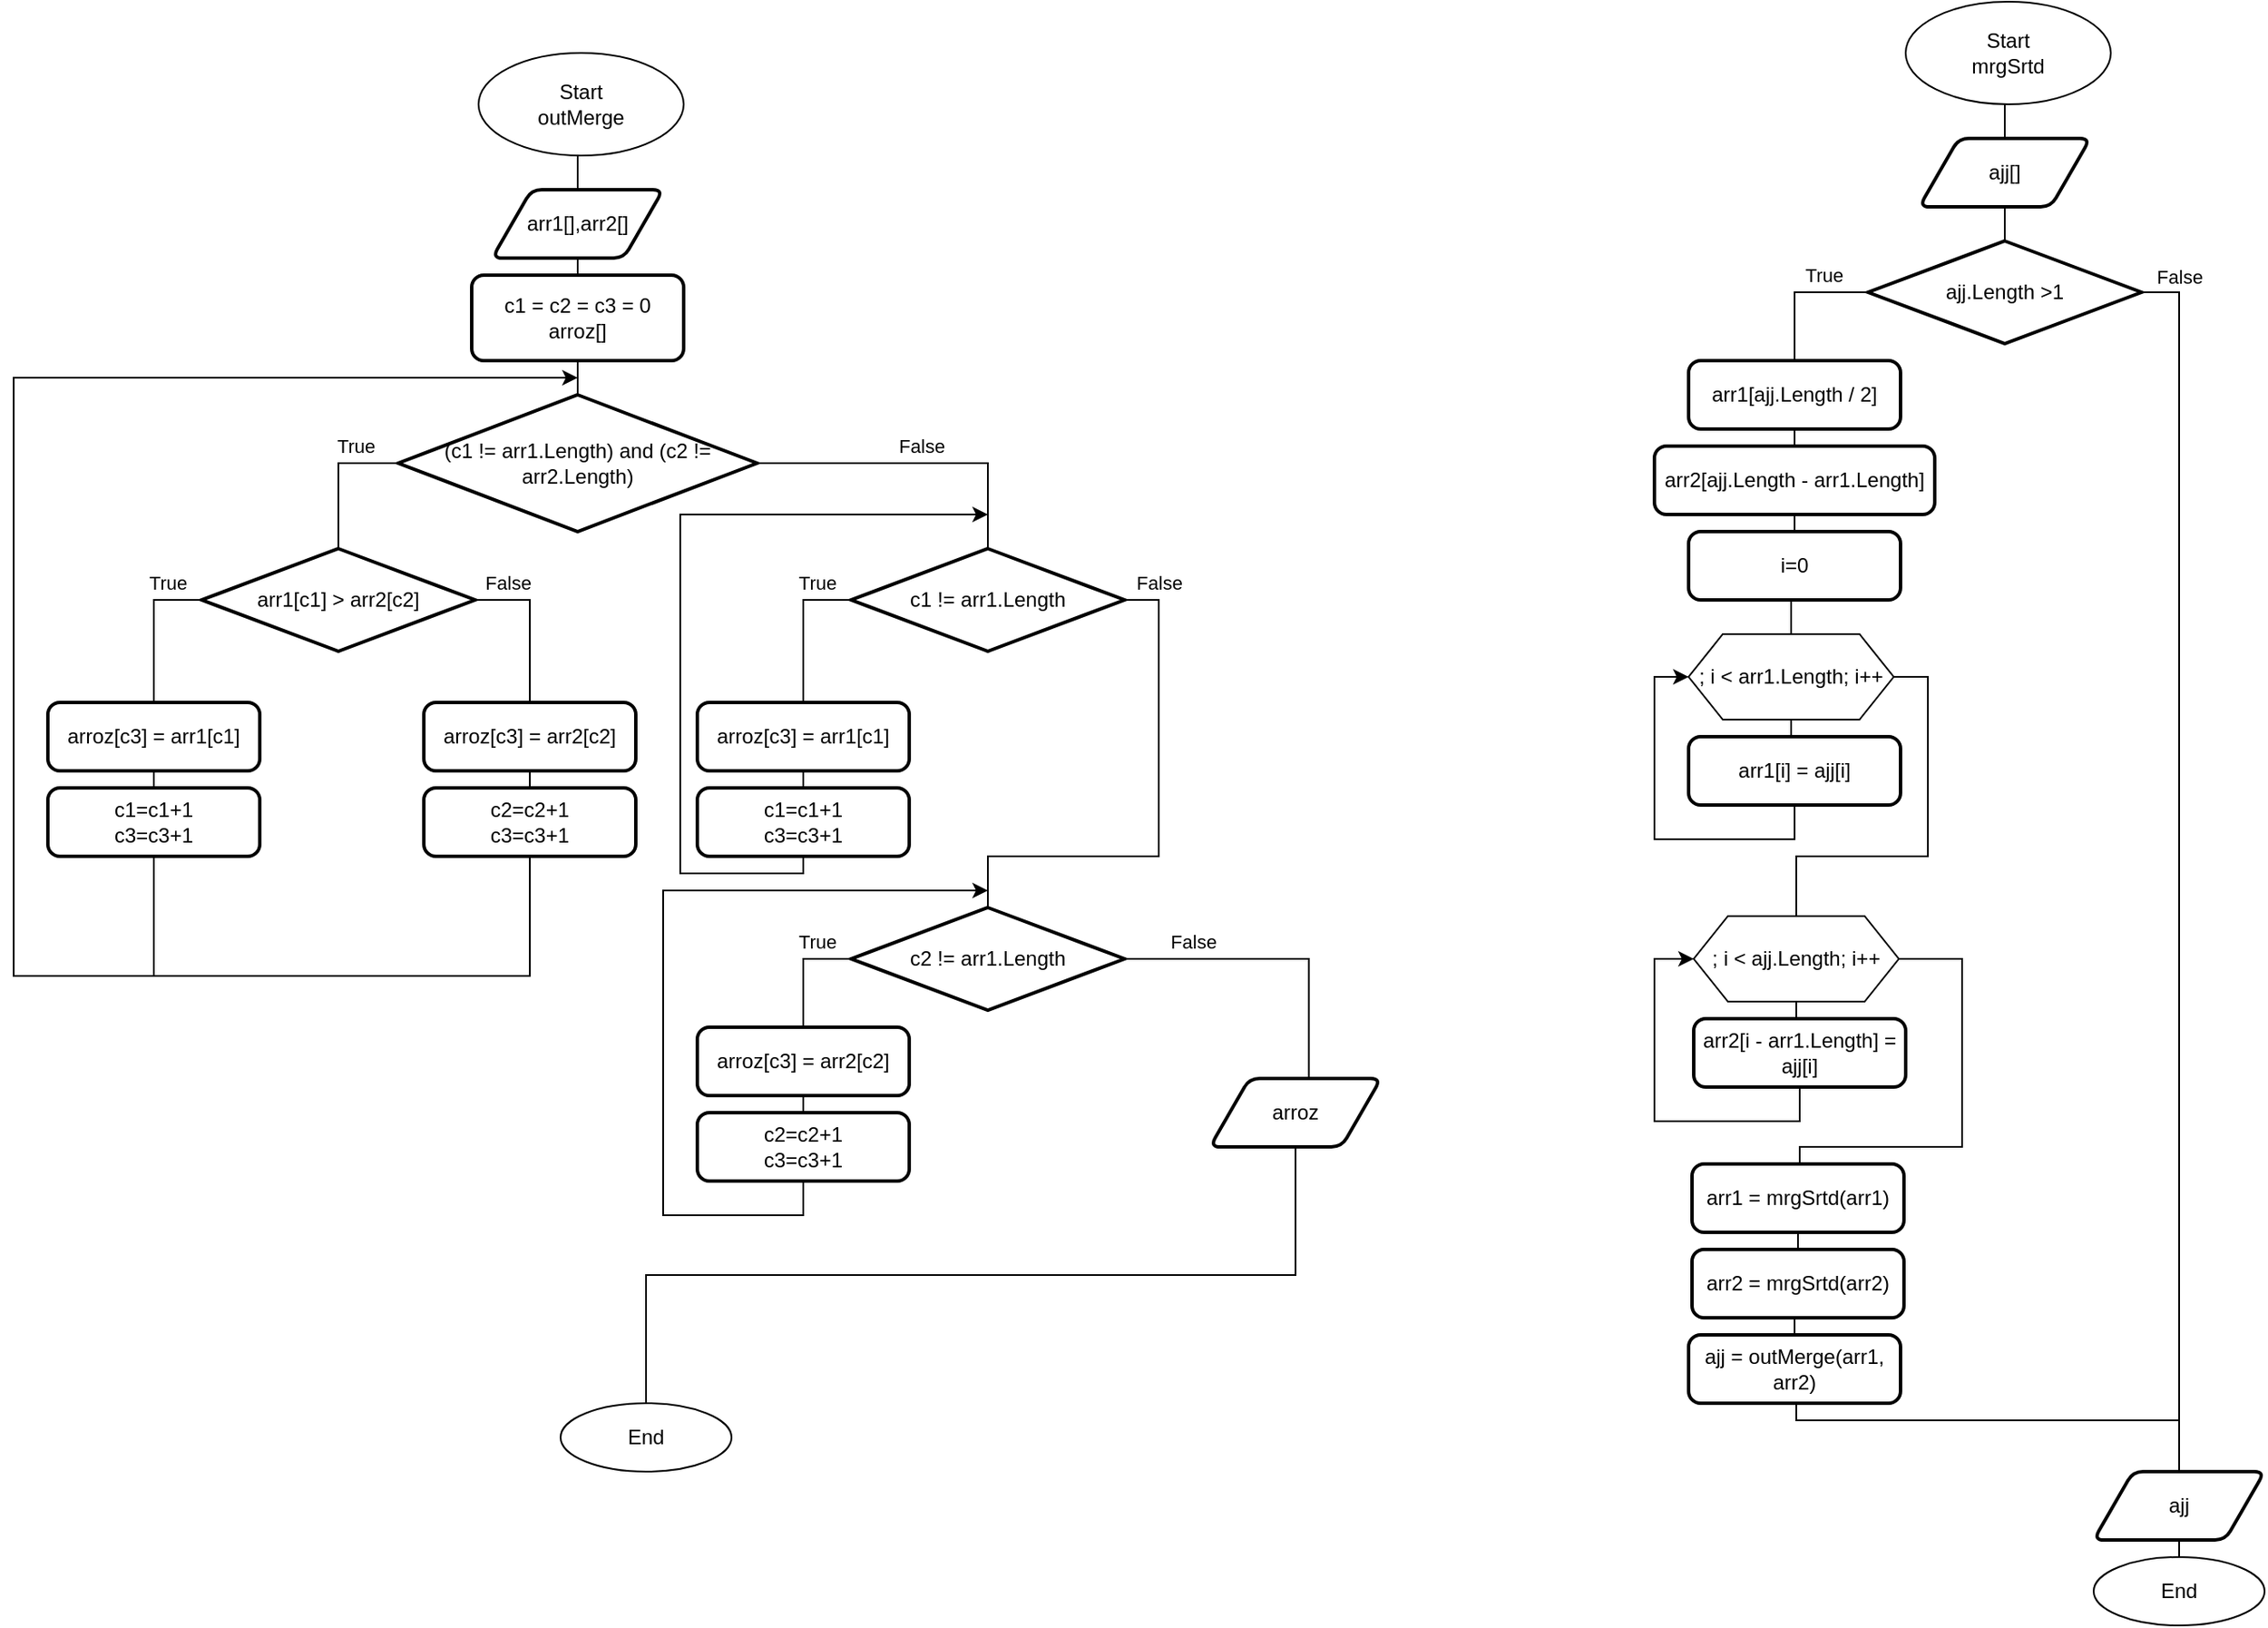 <mxfile version="15.3.8" type="device"><diagram id="q59HEwCILP7siNf87Keu" name="Страница 1"><mxGraphModel dx="3387" dy="1480" grid="1" gridSize="10" guides="1" tooltips="1" connect="1" arrows="1" fold="1" page="1" pageScale="1" pageWidth="827" pageHeight="1169" math="0" shadow="0"><root><mxCell id="0"/><mxCell id="1" parent="0"/><mxCell id="eIFrGS1jUOaholEjG2AX-3" style="edgeStyle=orthogonalEdgeStyle;rounded=0;orthogonalLoop=1;jettySize=auto;html=1;exitX=0.5;exitY=1;exitDx=0;exitDy=0;entryX=0.5;entryY=0;entryDx=0;entryDy=0;endArrow=none;endFill=0;" parent="1" source="eIFrGS1jUOaholEjG2AX-1" target="eIFrGS1jUOaholEjG2AX-2" edge="1"><mxGeometry relative="1" as="geometry"/></mxCell><mxCell id="eIFrGS1jUOaholEjG2AX-1" value="Start&lt;br&gt;outMerge" style="ellipse;whiteSpace=wrap;html=1;" parent="1" vertex="1"><mxGeometry x="212" y="150" width="120" height="60" as="geometry"/></mxCell><mxCell id="eIFrGS1jUOaholEjG2AX-5" style="edgeStyle=orthogonalEdgeStyle;rounded=0;orthogonalLoop=1;jettySize=auto;html=1;exitX=0.5;exitY=1;exitDx=0;exitDy=0;endArrow=none;endFill=0;" parent="1" source="eIFrGS1jUOaholEjG2AX-2" target="eIFrGS1jUOaholEjG2AX-4" edge="1"><mxGeometry relative="1" as="geometry"/></mxCell><mxCell id="eIFrGS1jUOaholEjG2AX-2" value="arr1[],arr2[]" style="shape=parallelogram;html=1;strokeWidth=2;perimeter=parallelogramPerimeter;whiteSpace=wrap;rounded=1;arcSize=12;size=0.23;" parent="1" vertex="1"><mxGeometry x="220" y="230" width="100" height="40" as="geometry"/></mxCell><mxCell id="eIFrGS1jUOaholEjG2AX-7" style="edgeStyle=orthogonalEdgeStyle;rounded=0;orthogonalLoop=1;jettySize=auto;html=1;exitX=0.5;exitY=1;exitDx=0;exitDy=0;entryX=0.5;entryY=0;entryDx=0;entryDy=0;entryPerimeter=0;endArrow=none;endFill=0;" parent="1" source="eIFrGS1jUOaholEjG2AX-4" target="eIFrGS1jUOaholEjG2AX-6" edge="1"><mxGeometry relative="1" as="geometry"/></mxCell><mxCell id="eIFrGS1jUOaholEjG2AX-4" value="c1 = c2 = c3 = 0&lt;br&gt;arroz[]" style="rounded=1;whiteSpace=wrap;html=1;absoluteArcSize=1;arcSize=14;strokeWidth=2;" parent="1" vertex="1"><mxGeometry x="208" y="280" width="124" height="50" as="geometry"/></mxCell><mxCell id="eIFrGS1jUOaholEjG2AX-10" value="True" style="edgeStyle=orthogonalEdgeStyle;rounded=0;orthogonalLoop=1;jettySize=auto;html=1;exitX=0;exitY=0.5;exitDx=0;exitDy=0;exitPerimeter=0;entryX=0.5;entryY=0;entryDx=0;entryDy=0;entryPerimeter=0;endArrow=none;endFill=0;" parent="1" source="eIFrGS1jUOaholEjG2AX-6" target="eIFrGS1jUOaholEjG2AX-8" edge="1"><mxGeometry x="-0.412" y="-10" relative="1" as="geometry"><mxPoint as="offset"/></mxGeometry></mxCell><mxCell id="eIFrGS1jUOaholEjG2AX-22" value="False" style="edgeStyle=orthogonalEdgeStyle;rounded=0;orthogonalLoop=1;jettySize=auto;html=1;entryX=0.5;entryY=0;entryDx=0;entryDy=0;entryPerimeter=0;endArrow=none;endFill=0;" parent="1" source="eIFrGS1jUOaholEjG2AX-6" target="eIFrGS1jUOaholEjG2AX-21" edge="1"><mxGeometry x="0.03" y="10" relative="1" as="geometry"><mxPoint as="offset"/></mxGeometry></mxCell><mxCell id="eIFrGS1jUOaholEjG2AX-6" value="(c1 != arr1.Length) and (c2 != arr2.Length)" style="strokeWidth=2;html=1;shape=mxgraph.flowchart.decision;whiteSpace=wrap;" parent="1" vertex="1"><mxGeometry x="165" y="350" width="210" height="80" as="geometry"/></mxCell><mxCell id="eIFrGS1jUOaholEjG2AX-11" value="True" style="edgeStyle=orthogonalEdgeStyle;rounded=0;orthogonalLoop=1;jettySize=auto;html=1;exitX=0;exitY=0.5;exitDx=0;exitDy=0;exitPerimeter=0;entryX=0.5;entryY=0;entryDx=0;entryDy=0;endArrow=none;endFill=0;" parent="1" source="eIFrGS1jUOaholEjG2AX-8" target="eIFrGS1jUOaholEjG2AX-9" edge="1"><mxGeometry x="-0.545" y="-10" relative="1" as="geometry"><mxPoint as="offset"/></mxGeometry></mxCell><mxCell id="eIFrGS1jUOaholEjG2AX-17" value="False" style="edgeStyle=orthogonalEdgeStyle;rounded=0;orthogonalLoop=1;jettySize=auto;html=1;exitX=1;exitY=0.5;exitDx=0;exitDy=0;exitPerimeter=0;entryX=0.5;entryY=0;entryDx=0;entryDy=0;endArrow=none;endFill=0;" parent="1" source="eIFrGS1jUOaholEjG2AX-8" target="eIFrGS1jUOaholEjG2AX-15" edge="1"><mxGeometry x="-0.59" y="10" relative="1" as="geometry"><mxPoint as="offset"/></mxGeometry></mxCell><mxCell id="eIFrGS1jUOaholEjG2AX-8" value="arr1[c1] &gt; arr2[c2]" style="strokeWidth=2;html=1;shape=mxgraph.flowchart.decision;whiteSpace=wrap;" parent="1" vertex="1"><mxGeometry x="50" y="440" width="160" height="60" as="geometry"/></mxCell><mxCell id="eIFrGS1jUOaholEjG2AX-13" style="edgeStyle=orthogonalEdgeStyle;rounded=0;orthogonalLoop=1;jettySize=auto;html=1;exitX=0.5;exitY=1;exitDx=0;exitDy=0;entryX=0.5;entryY=0;entryDx=0;entryDy=0;endArrow=none;endFill=0;" parent="1" source="eIFrGS1jUOaholEjG2AX-9" target="eIFrGS1jUOaholEjG2AX-12" edge="1"><mxGeometry relative="1" as="geometry"/></mxCell><mxCell id="eIFrGS1jUOaholEjG2AX-9" value="arroz[c3] = arr1[c1]" style="rounded=1;whiteSpace=wrap;html=1;absoluteArcSize=1;arcSize=14;strokeWidth=2;" parent="1" vertex="1"><mxGeometry x="-40" y="530" width="124" height="40" as="geometry"/></mxCell><mxCell id="eIFrGS1jUOaholEjG2AX-19" style="edgeStyle=orthogonalEdgeStyle;rounded=0;orthogonalLoop=1;jettySize=auto;html=1;endArrow=none;endFill=0;" parent="1" source="eIFrGS1jUOaholEjG2AX-12" edge="1"><mxGeometry relative="1" as="geometry"><mxPoint x="22" y="690" as="targetPoint"/></mxGeometry></mxCell><mxCell id="eIFrGS1jUOaholEjG2AX-12" value="c1=с1+1&lt;br&gt;c3=с3+1" style="rounded=1;whiteSpace=wrap;html=1;absoluteArcSize=1;arcSize=14;strokeWidth=2;" parent="1" vertex="1"><mxGeometry x="-40" y="580" width="124" height="40" as="geometry"/></mxCell><mxCell id="eIFrGS1jUOaholEjG2AX-14" style="edgeStyle=orthogonalEdgeStyle;rounded=0;orthogonalLoop=1;jettySize=auto;html=1;exitX=0.5;exitY=1;exitDx=0;exitDy=0;entryX=0.5;entryY=0;entryDx=0;entryDy=0;endArrow=none;endFill=0;" parent="1" source="eIFrGS1jUOaholEjG2AX-15" target="eIFrGS1jUOaholEjG2AX-16" edge="1"><mxGeometry relative="1" as="geometry"/></mxCell><mxCell id="eIFrGS1jUOaholEjG2AX-15" value="arroz[c3] = arr2[c2]" style="rounded=1;whiteSpace=wrap;html=1;absoluteArcSize=1;arcSize=14;strokeWidth=2;" parent="1" vertex="1"><mxGeometry x="180" y="530" width="124" height="40" as="geometry"/></mxCell><mxCell id="eIFrGS1jUOaholEjG2AX-18" style="edgeStyle=orthogonalEdgeStyle;rounded=0;orthogonalLoop=1;jettySize=auto;html=1;endArrow=classic;endFill=1;" parent="1" source="eIFrGS1jUOaholEjG2AX-16" edge="1"><mxGeometry relative="1" as="geometry"><mxPoint x="270" y="340" as="targetPoint"/><Array as="points"><mxPoint x="242" y="690"/><mxPoint x="-60" y="690"/><mxPoint x="-60" y="340"/></Array></mxGeometry></mxCell><mxCell id="eIFrGS1jUOaholEjG2AX-16" value="c2=с2+1&lt;br&gt;c3=с3+1" style="rounded=1;whiteSpace=wrap;html=1;absoluteArcSize=1;arcSize=14;strokeWidth=2;" parent="1" vertex="1"><mxGeometry x="180" y="580" width="124" height="40" as="geometry"/></mxCell><mxCell id="eIFrGS1jUOaholEjG2AX-27" value="True" style="edgeStyle=orthogonalEdgeStyle;rounded=0;orthogonalLoop=1;jettySize=auto;html=1;entryX=0.5;entryY=0;entryDx=0;entryDy=0;endArrow=none;endFill=0;" parent="1" source="eIFrGS1jUOaholEjG2AX-21" target="eIFrGS1jUOaholEjG2AX-25" edge="1"><mxGeometry x="-0.545" y="-10" relative="1" as="geometry"><Array as="points"><mxPoint x="402" y="470"/></Array><mxPoint as="offset"/></mxGeometry></mxCell><mxCell id="eIFrGS1jUOaholEjG2AX-34" value="False" style="edgeStyle=orthogonalEdgeStyle;rounded=0;orthogonalLoop=1;jettySize=auto;html=1;entryX=0.5;entryY=0;entryDx=0;entryDy=0;entryPerimeter=0;endArrow=none;endFill=0;" parent="1" source="eIFrGS1jUOaholEjG2AX-21" target="eIFrGS1jUOaholEjG2AX-33" edge="1"><mxGeometry x="-0.867" y="-10" relative="1" as="geometry"><Array as="points"><mxPoint x="610" y="470"/><mxPoint x="610" y="620"/><mxPoint x="510" y="620"/></Array><mxPoint x="10" y="-10" as="offset"/></mxGeometry></mxCell><mxCell id="eIFrGS1jUOaholEjG2AX-21" value="c1 != arr1.Length" style="strokeWidth=2;html=1;shape=mxgraph.flowchart.decision;whiteSpace=wrap;" parent="1" vertex="1"><mxGeometry x="430" y="440" width="160" height="60" as="geometry"/></mxCell><mxCell id="eIFrGS1jUOaholEjG2AX-24" style="edgeStyle=orthogonalEdgeStyle;rounded=0;orthogonalLoop=1;jettySize=auto;html=1;exitX=0.5;exitY=1;exitDx=0;exitDy=0;entryX=0.5;entryY=0;entryDx=0;entryDy=0;endArrow=none;endFill=0;" parent="1" source="eIFrGS1jUOaholEjG2AX-25" target="eIFrGS1jUOaholEjG2AX-26" edge="1"><mxGeometry relative="1" as="geometry"/></mxCell><mxCell id="eIFrGS1jUOaholEjG2AX-25" value="arroz[c3] = arr1[c1]" style="rounded=1;whiteSpace=wrap;html=1;absoluteArcSize=1;arcSize=14;strokeWidth=2;" parent="1" vertex="1"><mxGeometry x="340" y="530" width="124" height="40" as="geometry"/></mxCell><mxCell id="eIFrGS1jUOaholEjG2AX-32" style="edgeStyle=orthogonalEdgeStyle;rounded=0;orthogonalLoop=1;jettySize=auto;html=1;endArrow=classic;endFill=1;" parent="1" source="eIFrGS1jUOaholEjG2AX-26" edge="1"><mxGeometry relative="1" as="geometry"><mxPoint x="510" y="420" as="targetPoint"/><Array as="points"><mxPoint x="402" y="630"/><mxPoint x="330" y="630"/><mxPoint x="330" y="420"/></Array></mxGeometry></mxCell><mxCell id="eIFrGS1jUOaholEjG2AX-26" value="c1=с1+1&lt;br&gt;c3=с3+1" style="rounded=1;whiteSpace=wrap;html=1;absoluteArcSize=1;arcSize=14;strokeWidth=2;" parent="1" vertex="1"><mxGeometry x="340" y="580" width="124" height="40" as="geometry"/></mxCell><mxCell id="eIFrGS1jUOaholEjG2AX-38" value="True" style="edgeStyle=orthogonalEdgeStyle;rounded=0;orthogonalLoop=1;jettySize=auto;html=1;exitX=0;exitY=0.5;exitDx=0;exitDy=0;exitPerimeter=0;entryX=0.5;entryY=0;entryDx=0;entryDy=0;endArrow=none;endFill=0;" parent="1" source="eIFrGS1jUOaholEjG2AX-33" target="eIFrGS1jUOaholEjG2AX-36" edge="1"><mxGeometry x="-0.412" y="-10" relative="1" as="geometry"><mxPoint as="offset"/></mxGeometry></mxCell><mxCell id="eIFrGS1jUOaholEjG2AX-41" value="False" style="edgeStyle=orthogonalEdgeStyle;rounded=0;orthogonalLoop=1;jettySize=auto;html=1;entryX=0.578;entryY=0.035;entryDx=0;entryDy=0;entryPerimeter=0;endArrow=none;endFill=0;" parent="1" source="eIFrGS1jUOaholEjG2AX-33" target="eIFrGS1jUOaholEjG2AX-40" edge="1"><mxGeometry x="-0.554" y="10" relative="1" as="geometry"><mxPoint as="offset"/></mxGeometry></mxCell><mxCell id="eIFrGS1jUOaholEjG2AX-33" value="c2 != arr1.Length" style="strokeWidth=2;html=1;shape=mxgraph.flowchart.decision;whiteSpace=wrap;" parent="1" vertex="1"><mxGeometry x="430" y="650" width="160" height="60" as="geometry"/></mxCell><mxCell id="eIFrGS1jUOaholEjG2AX-35" style="edgeStyle=orthogonalEdgeStyle;rounded=0;orthogonalLoop=1;jettySize=auto;html=1;exitX=0.5;exitY=1;exitDx=0;exitDy=0;entryX=0.5;entryY=0;entryDx=0;entryDy=0;endArrow=none;endFill=0;" parent="1" source="eIFrGS1jUOaholEjG2AX-36" target="eIFrGS1jUOaholEjG2AX-37" edge="1"><mxGeometry relative="1" as="geometry"/></mxCell><mxCell id="eIFrGS1jUOaholEjG2AX-36" value="arroz[c3] = arr2[c2]" style="rounded=1;whiteSpace=wrap;html=1;absoluteArcSize=1;arcSize=14;strokeWidth=2;" parent="1" vertex="1"><mxGeometry x="340" y="720" width="124" height="40" as="geometry"/></mxCell><mxCell id="eIFrGS1jUOaholEjG2AX-39" style="edgeStyle=orthogonalEdgeStyle;rounded=0;orthogonalLoop=1;jettySize=auto;html=1;endArrow=classic;endFill=1;" parent="1" source="eIFrGS1jUOaholEjG2AX-37" edge="1"><mxGeometry relative="1" as="geometry"><mxPoint x="510" y="640" as="targetPoint"/><Array as="points"><mxPoint x="402" y="830"/><mxPoint x="320" y="830"/><mxPoint x="320" y="640"/></Array></mxGeometry></mxCell><mxCell id="eIFrGS1jUOaholEjG2AX-37" value="c2=с2+1&lt;br&gt;c3=с3+1" style="rounded=1;whiteSpace=wrap;html=1;absoluteArcSize=1;arcSize=14;strokeWidth=2;" parent="1" vertex="1"><mxGeometry x="340" y="770" width="124" height="40" as="geometry"/></mxCell><mxCell id="eIFrGS1jUOaholEjG2AX-43" style="edgeStyle=orthogonalEdgeStyle;rounded=0;orthogonalLoop=1;jettySize=auto;html=1;exitX=0.5;exitY=1;exitDx=0;exitDy=0;entryX=0.5;entryY=0;entryDx=0;entryDy=0;endArrow=none;endFill=0;" parent="1" source="eIFrGS1jUOaholEjG2AX-40" target="eIFrGS1jUOaholEjG2AX-42" edge="1"><mxGeometry relative="1" as="geometry"/></mxCell><mxCell id="eIFrGS1jUOaholEjG2AX-40" value="arroz" style="shape=parallelogram;html=1;strokeWidth=2;perimeter=parallelogramPerimeter;whiteSpace=wrap;rounded=1;arcSize=12;size=0.23;" parent="1" vertex="1"><mxGeometry x="640" y="750" width="100" height="40" as="geometry"/></mxCell><mxCell id="eIFrGS1jUOaholEjG2AX-42" value="End" style="ellipse;whiteSpace=wrap;html=1;" parent="1" vertex="1"><mxGeometry x="260" y="940" width="100" height="40" as="geometry"/></mxCell><mxCell id="eIFrGS1jUOaholEjG2AX-46" style="edgeStyle=orthogonalEdgeStyle;rounded=0;orthogonalLoop=1;jettySize=auto;html=1;exitX=0.5;exitY=1;exitDx=0;exitDy=0;entryX=0.5;entryY=0;entryDx=0;entryDy=0;endArrow=none;endFill=0;" parent="1" source="eIFrGS1jUOaholEjG2AX-44" target="eIFrGS1jUOaholEjG2AX-45" edge="1"><mxGeometry relative="1" as="geometry"/></mxCell><mxCell id="eIFrGS1jUOaholEjG2AX-44" value="Start&lt;br&gt;mrgSrtd" style="ellipse;whiteSpace=wrap;html=1;" parent="1" vertex="1"><mxGeometry x="1047" y="120" width="120" height="60" as="geometry"/></mxCell><mxCell id="eIFrGS1jUOaholEjG2AX-48" style="edgeStyle=orthogonalEdgeStyle;rounded=0;orthogonalLoop=1;jettySize=auto;html=1;exitX=0.5;exitY=1;exitDx=0;exitDy=0;endArrow=none;endFill=0;" parent="1" source="eIFrGS1jUOaholEjG2AX-45" target="eIFrGS1jUOaholEjG2AX-47" edge="1"><mxGeometry relative="1" as="geometry"/></mxCell><mxCell id="eIFrGS1jUOaholEjG2AX-45" value="ajj[]" style="shape=parallelogram;html=1;strokeWidth=2;perimeter=parallelogramPerimeter;whiteSpace=wrap;rounded=1;arcSize=12;size=0.23;" parent="1" vertex="1"><mxGeometry x="1055" y="200" width="100" height="40" as="geometry"/></mxCell><mxCell id="eIFrGS1jUOaholEjG2AX-52" value="True" style="edgeStyle=orthogonalEdgeStyle;rounded=0;orthogonalLoop=1;jettySize=auto;html=1;exitX=0;exitY=0.5;exitDx=0;exitDy=0;exitPerimeter=0;entryX=0.5;entryY=0;entryDx=0;entryDy=0;endArrow=none;endFill=0;" parent="1" source="eIFrGS1jUOaholEjG2AX-47" target="eIFrGS1jUOaholEjG2AX-49" edge="1"><mxGeometry x="-0.398" y="-10" relative="1" as="geometry"><mxPoint x="-1" as="offset"/></mxGeometry></mxCell><mxCell id="eIFrGS1jUOaholEjG2AX-80" value="False" style="edgeStyle=orthogonalEdgeStyle;rounded=0;orthogonalLoop=1;jettySize=auto;html=1;exitX=1;exitY=0.5;exitDx=0;exitDy=0;exitPerimeter=0;entryX=0.5;entryY=0;entryDx=0;entryDy=0;endArrow=none;endFill=0;" parent="1" source="eIFrGS1jUOaholEjG2AX-47" target="eIFrGS1jUOaholEjG2AX-79" edge="1"><mxGeometry x="-0.938" y="-10" relative="1" as="geometry"><mxPoint x="10" y="-9" as="offset"/></mxGeometry></mxCell><mxCell id="eIFrGS1jUOaholEjG2AX-47" value="ajj.Length &amp;gt;1" style="strokeWidth=2;html=1;shape=mxgraph.flowchart.decision;whiteSpace=wrap;" parent="1" vertex="1"><mxGeometry x="1025" y="260" width="160" height="60" as="geometry"/></mxCell><mxCell id="eIFrGS1jUOaholEjG2AX-51" style="edgeStyle=orthogonalEdgeStyle;rounded=0;orthogonalLoop=1;jettySize=auto;html=1;exitX=0.5;exitY=1;exitDx=0;exitDy=0;entryX=0.5;entryY=0;entryDx=0;entryDy=0;endArrow=none;endFill=0;" parent="1" source="eIFrGS1jUOaholEjG2AX-49" target="eIFrGS1jUOaholEjG2AX-50" edge="1"><mxGeometry relative="1" as="geometry"/></mxCell><mxCell id="eIFrGS1jUOaholEjG2AX-49" value="arr1[ajj.Length / 2]" style="rounded=1;whiteSpace=wrap;html=1;absoluteArcSize=1;arcSize=14;strokeWidth=2;" parent="1" vertex="1"><mxGeometry x="920" y="330" width="124" height="40" as="geometry"/></mxCell><mxCell id="eIFrGS1jUOaholEjG2AX-54" style="edgeStyle=orthogonalEdgeStyle;rounded=0;orthogonalLoop=1;jettySize=auto;html=1;exitX=0.5;exitY=1;exitDx=0;exitDy=0;entryX=0.5;entryY=0;entryDx=0;entryDy=0;endArrow=none;endFill=0;" parent="1" source="eIFrGS1jUOaholEjG2AX-50" target="eIFrGS1jUOaholEjG2AX-53" edge="1"><mxGeometry relative="1" as="geometry"/></mxCell><mxCell id="eIFrGS1jUOaholEjG2AX-50" value="arr2[ajj.Length - arr1.Length]" style="rounded=1;whiteSpace=wrap;html=1;absoluteArcSize=1;arcSize=14;strokeWidth=2;" parent="1" vertex="1"><mxGeometry x="900" y="380" width="164" height="40" as="geometry"/></mxCell><mxCell id="eIFrGS1jUOaholEjG2AX-57" style="edgeStyle=orthogonalEdgeStyle;rounded=0;orthogonalLoop=1;jettySize=auto;html=1;exitX=0.5;exitY=1;exitDx=0;exitDy=0;entryX=0.5;entryY=0;entryDx=0;entryDy=0;endArrow=none;endFill=0;" parent="1" source="eIFrGS1jUOaholEjG2AX-53" target="eIFrGS1jUOaholEjG2AX-56" edge="1"><mxGeometry relative="1" as="geometry"/></mxCell><mxCell id="eIFrGS1jUOaholEjG2AX-53" value="i=0" style="rounded=1;whiteSpace=wrap;html=1;absoluteArcSize=1;arcSize=14;strokeWidth=2;" parent="1" vertex="1"><mxGeometry x="920" y="430" width="124" height="40" as="geometry"/></mxCell><mxCell id="eIFrGS1jUOaholEjG2AX-71" style="edgeStyle=orthogonalEdgeStyle;rounded=0;orthogonalLoop=1;jettySize=auto;html=1;exitX=1;exitY=0.5;exitDx=0;exitDy=0;entryX=0.5;entryY=0;entryDx=0;entryDy=0;endArrow=none;endFill=0;" parent="1" source="eIFrGS1jUOaholEjG2AX-56" target="eIFrGS1jUOaholEjG2AX-67" edge="1"><mxGeometry relative="1" as="geometry"><Array as="points"><mxPoint x="1060" y="515"/><mxPoint x="1060" y="620"/><mxPoint x="983" y="620"/></Array></mxGeometry></mxCell><mxCell id="eIFrGS1jUOaholEjG2AX-56" value="; i &amp;lt; arr1.Length; i++" style="shape=hexagon;perimeter=hexagonPerimeter2;whiteSpace=wrap;html=1;fixedSize=1;" parent="1" vertex="1"><mxGeometry x="920" y="490" width="120" height="50" as="geometry"/></mxCell><mxCell id="eIFrGS1jUOaholEjG2AX-59" style="edgeStyle=orthogonalEdgeStyle;rounded=0;orthogonalLoop=1;jettySize=auto;html=1;exitX=0.5;exitY=0;exitDx=0;exitDy=0;entryX=0.5;entryY=1;entryDx=0;entryDy=0;endArrow=none;endFill=0;" parent="1" source="eIFrGS1jUOaholEjG2AX-58" target="eIFrGS1jUOaholEjG2AX-56" edge="1"><mxGeometry relative="1" as="geometry"/></mxCell><mxCell id="eIFrGS1jUOaholEjG2AX-60" style="edgeStyle=orthogonalEdgeStyle;rounded=0;orthogonalLoop=1;jettySize=auto;html=1;endArrow=classic;endFill=1;entryX=0;entryY=0.5;entryDx=0;entryDy=0;" parent="1" source="eIFrGS1jUOaholEjG2AX-58" target="eIFrGS1jUOaholEjG2AX-56" edge="1"><mxGeometry relative="1" as="geometry"><mxPoint x="982.0" y="480" as="targetPoint"/><Array as="points"><mxPoint x="982" y="610"/><mxPoint x="900" y="610"/><mxPoint x="900" y="515"/></Array></mxGeometry></mxCell><mxCell id="eIFrGS1jUOaholEjG2AX-58" value="arr1[i] = ajj[i]" style="rounded=1;whiteSpace=wrap;html=1;absoluteArcSize=1;arcSize=14;strokeWidth=2;" parent="1" vertex="1"><mxGeometry x="920" y="550" width="124" height="40" as="geometry"/></mxCell><mxCell id="eIFrGS1jUOaholEjG2AX-75" style="edgeStyle=orthogonalEdgeStyle;rounded=0;orthogonalLoop=1;jettySize=auto;html=1;entryX=0.5;entryY=0;entryDx=0;entryDy=0;endArrow=none;endFill=0;" parent="1" source="eIFrGS1jUOaholEjG2AX-67" target="eIFrGS1jUOaholEjG2AX-72" edge="1"><mxGeometry relative="1" as="geometry"><Array as="points"><mxPoint x="1080" y="680"/><mxPoint x="1080" y="790"/><mxPoint x="985" y="790"/><mxPoint x="985" y="800"/></Array></mxGeometry></mxCell><mxCell id="eIFrGS1jUOaholEjG2AX-67" value="; i &amp;lt; ajj.Length; i++" style="shape=hexagon;perimeter=hexagonPerimeter2;whiteSpace=wrap;html=1;fixedSize=1;" parent="1" vertex="1"><mxGeometry x="923" y="655" width="120" height="50" as="geometry"/></mxCell><mxCell id="eIFrGS1jUOaholEjG2AX-68" style="edgeStyle=orthogonalEdgeStyle;rounded=0;orthogonalLoop=1;jettySize=auto;html=1;exitX=0.5;exitY=0;exitDx=0;exitDy=0;entryX=0.5;entryY=1;entryDx=0;entryDy=0;endArrow=none;endFill=0;" parent="1" source="eIFrGS1jUOaholEjG2AX-70" target="eIFrGS1jUOaholEjG2AX-67" edge="1"><mxGeometry relative="1" as="geometry"/></mxCell><mxCell id="eIFrGS1jUOaholEjG2AX-69" style="edgeStyle=orthogonalEdgeStyle;rounded=0;orthogonalLoop=1;jettySize=auto;html=1;endArrow=classic;endFill=1;entryX=0;entryY=0.5;entryDx=0;entryDy=0;" parent="1" source="eIFrGS1jUOaholEjG2AX-70" target="eIFrGS1jUOaholEjG2AX-67" edge="1"><mxGeometry relative="1" as="geometry"><mxPoint x="985.0" y="645" as="targetPoint"/><Array as="points"><mxPoint x="985" y="775"/><mxPoint x="900" y="775"/><mxPoint x="900" y="680"/></Array></mxGeometry></mxCell><mxCell id="eIFrGS1jUOaholEjG2AX-70" value="arr2[i - arr1.Length] = ajj[i]" style="rounded=1;whiteSpace=wrap;html=1;absoluteArcSize=1;arcSize=14;strokeWidth=2;" parent="1" vertex="1"><mxGeometry x="923" y="715" width="124" height="40" as="geometry"/></mxCell><mxCell id="eIFrGS1jUOaholEjG2AX-74" style="edgeStyle=orthogonalEdgeStyle;rounded=0;orthogonalLoop=1;jettySize=auto;html=1;exitX=0.5;exitY=1;exitDx=0;exitDy=0;entryX=0.5;entryY=0;entryDx=0;entryDy=0;endArrow=none;endFill=0;" parent="1" source="eIFrGS1jUOaholEjG2AX-72" target="eIFrGS1jUOaholEjG2AX-73" edge="1"><mxGeometry relative="1" as="geometry"/></mxCell><mxCell id="eIFrGS1jUOaholEjG2AX-72" value="arr1 = mrgSrtd(arr1)" style="rounded=1;whiteSpace=wrap;html=1;absoluteArcSize=1;arcSize=14;strokeWidth=2;" parent="1" vertex="1"><mxGeometry x="922" y="800" width="124" height="40" as="geometry"/></mxCell><mxCell id="eIFrGS1jUOaholEjG2AX-77" style="edgeStyle=orthogonalEdgeStyle;rounded=0;orthogonalLoop=1;jettySize=auto;html=1;exitX=0.5;exitY=1;exitDx=0;exitDy=0;entryX=0.5;entryY=0;entryDx=0;entryDy=0;endArrow=none;endFill=0;" parent="1" source="eIFrGS1jUOaholEjG2AX-73" target="eIFrGS1jUOaholEjG2AX-76" edge="1"><mxGeometry relative="1" as="geometry"/></mxCell><mxCell id="eIFrGS1jUOaholEjG2AX-73" value="arr2 = mrgSrtd(arr2)" style="rounded=1;whiteSpace=wrap;html=1;absoluteArcSize=1;arcSize=14;strokeWidth=2;" parent="1" vertex="1"><mxGeometry x="922" y="850" width="124" height="40" as="geometry"/></mxCell><mxCell id="eIFrGS1jUOaholEjG2AX-81" style="edgeStyle=orthogonalEdgeStyle;rounded=0;orthogonalLoop=1;jettySize=auto;html=1;entryX=0.5;entryY=0;entryDx=0;entryDy=0;endArrow=none;endFill=0;" parent="1" source="eIFrGS1jUOaholEjG2AX-76" target="eIFrGS1jUOaholEjG2AX-79" edge="1"><mxGeometry relative="1" as="geometry"><Array as="points"><mxPoint x="983" y="950"/><mxPoint x="1207" y="950"/></Array></mxGeometry></mxCell><mxCell id="eIFrGS1jUOaholEjG2AX-76" value="ajj = outMerge(arr1, arr2)" style="rounded=1;whiteSpace=wrap;html=1;absoluteArcSize=1;arcSize=14;strokeWidth=2;" parent="1" vertex="1"><mxGeometry x="920" y="900" width="124" height="40" as="geometry"/></mxCell><mxCell id="eIFrGS1jUOaholEjG2AX-83" style="edgeStyle=orthogonalEdgeStyle;rounded=0;orthogonalLoop=1;jettySize=auto;html=1;exitX=0.5;exitY=1;exitDx=0;exitDy=0;entryX=0.5;entryY=0;entryDx=0;entryDy=0;endArrow=none;endFill=0;" parent="1" source="eIFrGS1jUOaholEjG2AX-79" target="eIFrGS1jUOaholEjG2AX-82" edge="1"><mxGeometry relative="1" as="geometry"/></mxCell><mxCell id="eIFrGS1jUOaholEjG2AX-79" value="ajj" style="shape=parallelogram;html=1;strokeWidth=2;perimeter=parallelogramPerimeter;whiteSpace=wrap;rounded=1;arcSize=12;size=0.23;" parent="1" vertex="1"><mxGeometry x="1157" y="980" width="100" height="40" as="geometry"/></mxCell><mxCell id="eIFrGS1jUOaholEjG2AX-82" value="End" style="ellipse;whiteSpace=wrap;html=1;" parent="1" vertex="1"><mxGeometry x="1157" y="1030" width="100" height="40" as="geometry"/></mxCell></root></mxGraphModel></diagram></mxfile>
